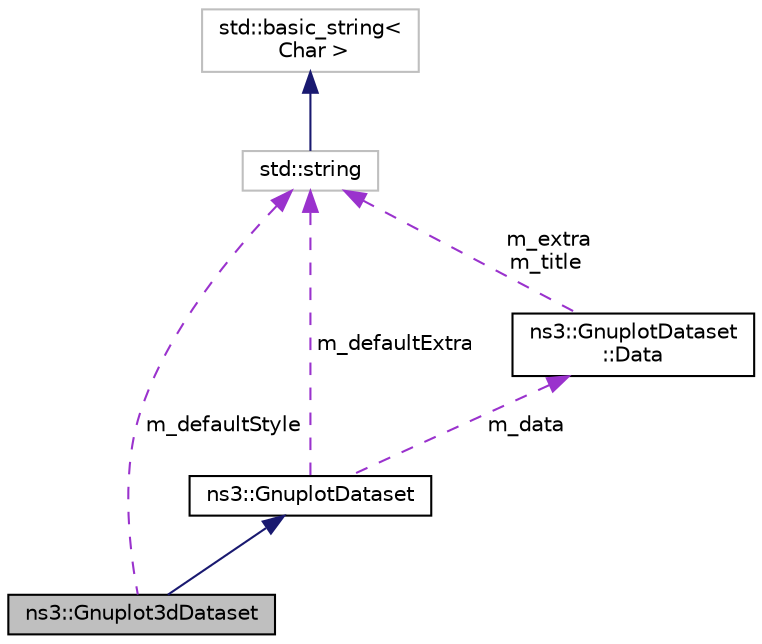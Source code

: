 digraph "ns3::Gnuplot3dDataset"
{
 // LATEX_PDF_SIZE
  edge [fontname="Helvetica",fontsize="10",labelfontname="Helvetica",labelfontsize="10"];
  node [fontname="Helvetica",fontsize="10",shape=record];
  Node1 [label="ns3::Gnuplot3dDataset",height=0.2,width=0.4,color="black", fillcolor="grey75", style="filled", fontcolor="black",tooltip="Class to represent a 3D points plot."];
  Node2 -> Node1 [dir="back",color="midnightblue",fontsize="10",style="solid",fontname="Helvetica"];
  Node2 [label="ns3::GnuplotDataset",height=0.2,width=0.4,color="black", fillcolor="white", style="filled",URL="$classns3_1_1_gnuplot_dataset.html",tooltip="Abstract class to store a plot line to be used by ns3::Gnuplot."];
  Node3 -> Node2 [dir="back",color="darkorchid3",fontsize="10",style="dashed",label=" m_data" ,fontname="Helvetica"];
  Node3 [label="ns3::GnuplotDataset\l::Data",height=0.2,width=0.4,color="black", fillcolor="white", style="filled",URL="$structns3_1_1_gnuplot_dataset_1_1_data.html",tooltip="Structure storing the data to plot."];
  Node4 -> Node3 [dir="back",color="darkorchid3",fontsize="10",style="dashed",label=" m_extra\nm_title" ,fontname="Helvetica"];
  Node4 [label="std::string",height=0.2,width=0.4,color="grey75", fillcolor="white", style="filled",tooltip=" "];
  Node5 -> Node4 [dir="back",color="midnightblue",fontsize="10",style="solid",fontname="Helvetica"];
  Node5 [label="std::basic_string\<\l Char \>",height=0.2,width=0.4,color="grey75", fillcolor="white", style="filled",tooltip=" "];
  Node4 -> Node2 [dir="back",color="darkorchid3",fontsize="10",style="dashed",label=" m_defaultExtra" ,fontname="Helvetica"];
  Node4 -> Node1 [dir="back",color="darkorchid3",fontsize="10",style="dashed",label=" m_defaultStyle" ,fontname="Helvetica"];
}
